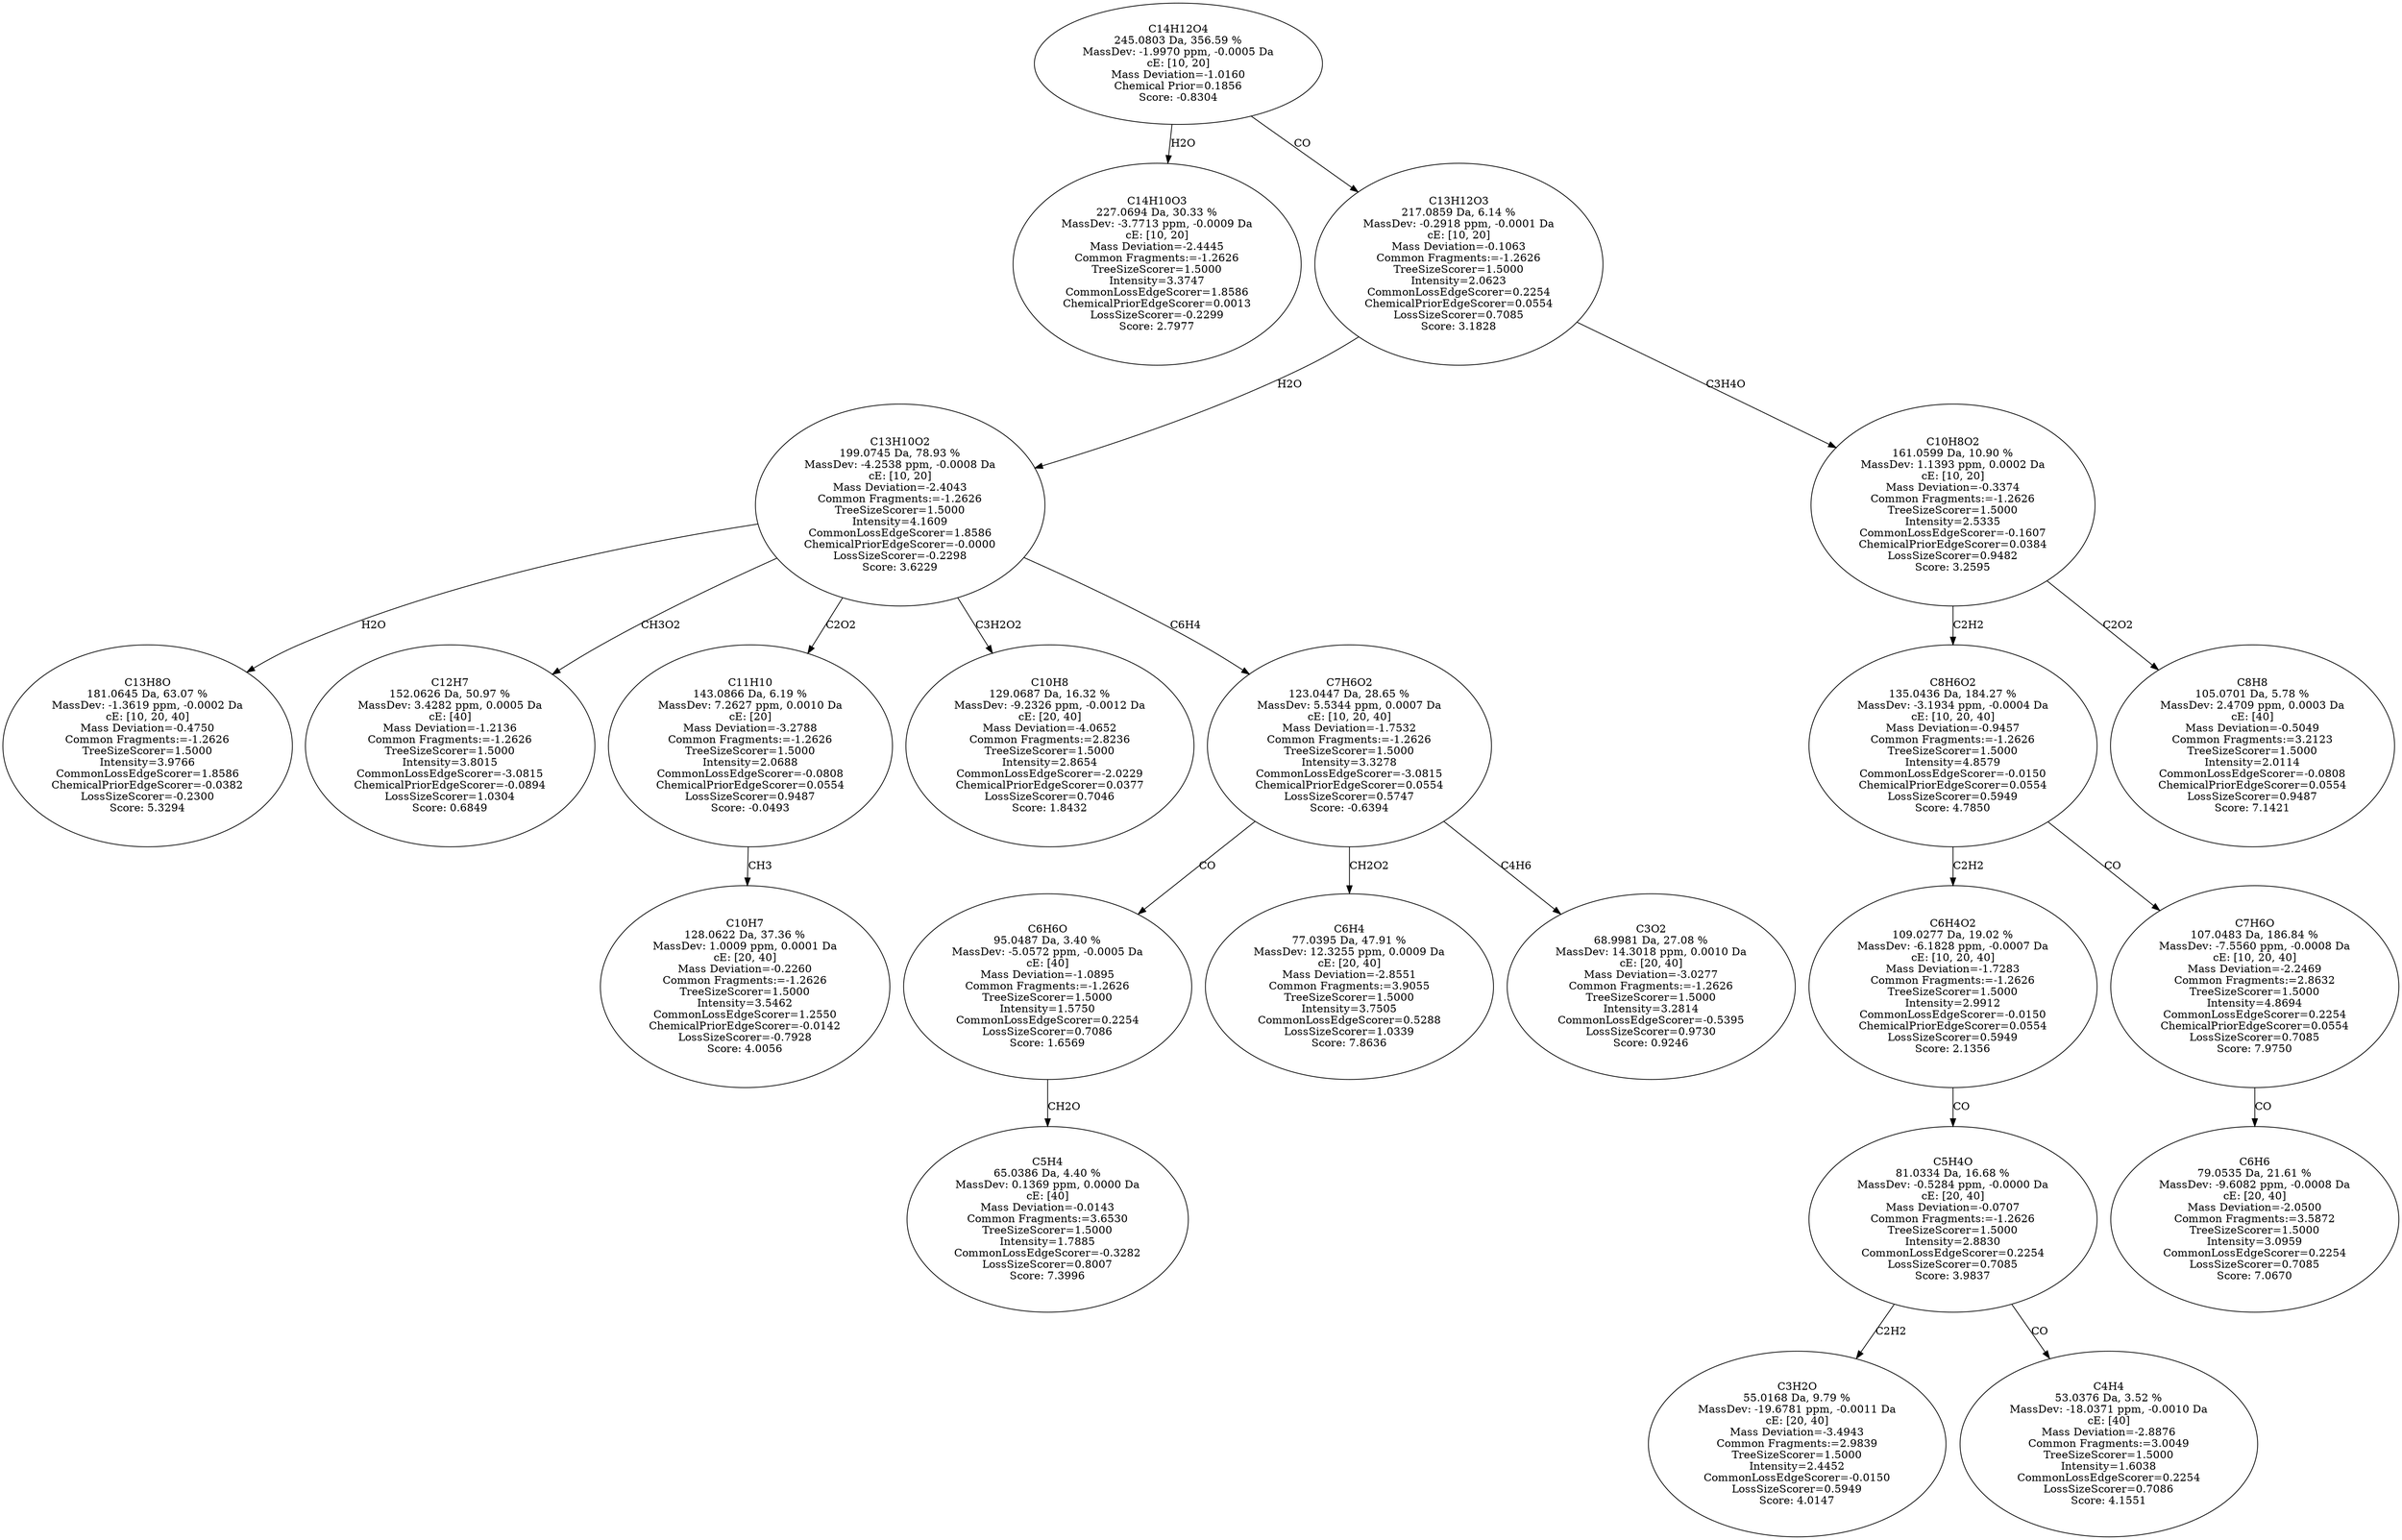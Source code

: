 strict digraph {
v1 [label="C14H10O3\n227.0694 Da, 30.33 %\nMassDev: -3.7713 ppm, -0.0009 Da\ncE: [10, 20]\nMass Deviation=-2.4445\nCommon Fragments:=-1.2626\nTreeSizeScorer=1.5000\nIntensity=3.3747\nCommonLossEdgeScorer=1.8586\nChemicalPriorEdgeScorer=0.0013\nLossSizeScorer=-0.2299\nScore: 2.7977"];
v2 [label="C13H8O\n181.0645 Da, 63.07 %\nMassDev: -1.3619 ppm, -0.0002 Da\ncE: [10, 20, 40]\nMass Deviation=-0.4750\nCommon Fragments:=-1.2626\nTreeSizeScorer=1.5000\nIntensity=3.9766\nCommonLossEdgeScorer=1.8586\nChemicalPriorEdgeScorer=-0.0382\nLossSizeScorer=-0.2300\nScore: 5.3294"];
v3 [label="C12H7\n152.0626 Da, 50.97 %\nMassDev: 3.4282 ppm, 0.0005 Da\ncE: [40]\nMass Deviation=-1.2136\nCommon Fragments:=-1.2626\nTreeSizeScorer=1.5000\nIntensity=3.8015\nCommonLossEdgeScorer=-3.0815\nChemicalPriorEdgeScorer=-0.0894\nLossSizeScorer=1.0304\nScore: 0.6849"];
v4 [label="C10H7\n128.0622 Da, 37.36 %\nMassDev: 1.0009 ppm, 0.0001 Da\ncE: [20, 40]\nMass Deviation=-0.2260\nCommon Fragments:=-1.2626\nTreeSizeScorer=1.5000\nIntensity=3.5462\nCommonLossEdgeScorer=1.2550\nChemicalPriorEdgeScorer=-0.0142\nLossSizeScorer=-0.7928\nScore: 4.0056"];
v5 [label="C11H10\n143.0866 Da, 6.19 %\nMassDev: 7.2627 ppm, 0.0010 Da\ncE: [20]\nMass Deviation=-3.2788\nCommon Fragments:=-1.2626\nTreeSizeScorer=1.5000\nIntensity=2.0688\nCommonLossEdgeScorer=-0.0808\nChemicalPriorEdgeScorer=0.0554\nLossSizeScorer=0.9487\nScore: -0.0493"];
v6 [label="C10H8\n129.0687 Da, 16.32 %\nMassDev: -9.2326 ppm, -0.0012 Da\ncE: [20, 40]\nMass Deviation=-4.0652\nCommon Fragments:=2.8236\nTreeSizeScorer=1.5000\nIntensity=2.8654\nCommonLossEdgeScorer=-2.0229\nChemicalPriorEdgeScorer=0.0377\nLossSizeScorer=0.7046\nScore: 1.8432"];
v7 [label="C5H4\n65.0386 Da, 4.40 %\nMassDev: 0.1369 ppm, 0.0000 Da\ncE: [40]\nMass Deviation=-0.0143\nCommon Fragments:=3.6530\nTreeSizeScorer=1.5000\nIntensity=1.7885\nCommonLossEdgeScorer=-0.3282\nLossSizeScorer=0.8007\nScore: 7.3996"];
v8 [label="C6H6O\n95.0487 Da, 3.40 %\nMassDev: -5.0572 ppm, -0.0005 Da\ncE: [40]\nMass Deviation=-1.0895\nCommon Fragments:=-1.2626\nTreeSizeScorer=1.5000\nIntensity=1.5750\nCommonLossEdgeScorer=0.2254\nLossSizeScorer=0.7086\nScore: 1.6569"];
v9 [label="C6H4\n77.0395 Da, 47.91 %\nMassDev: 12.3255 ppm, 0.0009 Da\ncE: [20, 40]\nMass Deviation=-2.8551\nCommon Fragments:=3.9055\nTreeSizeScorer=1.5000\nIntensity=3.7505\nCommonLossEdgeScorer=0.5288\nLossSizeScorer=1.0339\nScore: 7.8636"];
v10 [label="C3O2\n68.9981 Da, 27.08 %\nMassDev: 14.3018 ppm, 0.0010 Da\ncE: [20, 40]\nMass Deviation=-3.0277\nCommon Fragments:=-1.2626\nTreeSizeScorer=1.5000\nIntensity=3.2814\nCommonLossEdgeScorer=-0.5395\nLossSizeScorer=0.9730\nScore: 0.9246"];
v11 [label="C7H6O2\n123.0447 Da, 28.65 %\nMassDev: 5.5344 ppm, 0.0007 Da\ncE: [10, 20, 40]\nMass Deviation=-1.7532\nCommon Fragments:=-1.2626\nTreeSizeScorer=1.5000\nIntensity=3.3278\nCommonLossEdgeScorer=-3.0815\nChemicalPriorEdgeScorer=0.0554\nLossSizeScorer=0.5747\nScore: -0.6394"];
v12 [label="C13H10O2\n199.0745 Da, 78.93 %\nMassDev: -4.2538 ppm, -0.0008 Da\ncE: [10, 20]\nMass Deviation=-2.4043\nCommon Fragments:=-1.2626\nTreeSizeScorer=1.5000\nIntensity=4.1609\nCommonLossEdgeScorer=1.8586\nChemicalPriorEdgeScorer=-0.0000\nLossSizeScorer=-0.2298\nScore: 3.6229"];
v13 [label="C3H2O\n55.0168 Da, 9.79 %\nMassDev: -19.6781 ppm, -0.0011 Da\ncE: [20, 40]\nMass Deviation=-3.4943\nCommon Fragments:=2.9839\nTreeSizeScorer=1.5000\nIntensity=2.4452\nCommonLossEdgeScorer=-0.0150\nLossSizeScorer=0.5949\nScore: 4.0147"];
v14 [label="C4H4\n53.0376 Da, 3.52 %\nMassDev: -18.0371 ppm, -0.0010 Da\ncE: [40]\nMass Deviation=-2.8876\nCommon Fragments:=3.0049\nTreeSizeScorer=1.5000\nIntensity=1.6038\nCommonLossEdgeScorer=0.2254\nLossSizeScorer=0.7086\nScore: 4.1551"];
v15 [label="C5H4O\n81.0334 Da, 16.68 %\nMassDev: -0.5284 ppm, -0.0000 Da\ncE: [20, 40]\nMass Deviation=-0.0707\nCommon Fragments:=-1.2626\nTreeSizeScorer=1.5000\nIntensity=2.8830\nCommonLossEdgeScorer=0.2254\nLossSizeScorer=0.7085\nScore: 3.9837"];
v16 [label="C6H4O2\n109.0277 Da, 19.02 %\nMassDev: -6.1828 ppm, -0.0007 Da\ncE: [10, 20, 40]\nMass Deviation=-1.7283\nCommon Fragments:=-1.2626\nTreeSizeScorer=1.5000\nIntensity=2.9912\nCommonLossEdgeScorer=-0.0150\nChemicalPriorEdgeScorer=0.0554\nLossSizeScorer=0.5949\nScore: 2.1356"];
v17 [label="C6H6\n79.0535 Da, 21.61 %\nMassDev: -9.6082 ppm, -0.0008 Da\ncE: [20, 40]\nMass Deviation=-2.0500\nCommon Fragments:=3.5872\nTreeSizeScorer=1.5000\nIntensity=3.0959\nCommonLossEdgeScorer=0.2254\nLossSizeScorer=0.7085\nScore: 7.0670"];
v18 [label="C7H6O\n107.0483 Da, 186.84 %\nMassDev: -7.5560 ppm, -0.0008 Da\ncE: [10, 20, 40]\nMass Deviation=-2.2469\nCommon Fragments:=2.8632\nTreeSizeScorer=1.5000\nIntensity=4.8694\nCommonLossEdgeScorer=0.2254\nChemicalPriorEdgeScorer=0.0554\nLossSizeScorer=0.7085\nScore: 7.9750"];
v19 [label="C8H6O2\n135.0436 Da, 184.27 %\nMassDev: -3.1934 ppm, -0.0004 Da\ncE: [10, 20, 40]\nMass Deviation=-0.9457\nCommon Fragments:=-1.2626\nTreeSizeScorer=1.5000\nIntensity=4.8579\nCommonLossEdgeScorer=-0.0150\nChemicalPriorEdgeScorer=0.0554\nLossSizeScorer=0.5949\nScore: 4.7850"];
v20 [label="C8H8\n105.0701 Da, 5.78 %\nMassDev: 2.4709 ppm, 0.0003 Da\ncE: [40]\nMass Deviation=-0.5049\nCommon Fragments:=3.2123\nTreeSizeScorer=1.5000\nIntensity=2.0114\nCommonLossEdgeScorer=-0.0808\nChemicalPriorEdgeScorer=0.0554\nLossSizeScorer=0.9487\nScore: 7.1421"];
v21 [label="C10H8O2\n161.0599 Da, 10.90 %\nMassDev: 1.1393 ppm, 0.0002 Da\ncE: [10, 20]\nMass Deviation=-0.3374\nCommon Fragments:=-1.2626\nTreeSizeScorer=1.5000\nIntensity=2.5335\nCommonLossEdgeScorer=-0.1607\nChemicalPriorEdgeScorer=0.0384\nLossSizeScorer=0.9482\nScore: 3.2595"];
v22 [label="C13H12O3\n217.0859 Da, 6.14 %\nMassDev: -0.2918 ppm, -0.0001 Da\ncE: [10, 20]\nMass Deviation=-0.1063\nCommon Fragments:=-1.2626\nTreeSizeScorer=1.5000\nIntensity=2.0623\nCommonLossEdgeScorer=0.2254\nChemicalPriorEdgeScorer=0.0554\nLossSizeScorer=0.7085\nScore: 3.1828"];
v23 [label="C14H12O4\n245.0803 Da, 356.59 %\nMassDev: -1.9970 ppm, -0.0005 Da\ncE: [10, 20]\nMass Deviation=-1.0160\nChemical Prior=0.1856\nScore: -0.8304"];
v23 -> v1 [label="H2O"];
v12 -> v2 [label="H2O"];
v12 -> v3 [label="CH3O2"];
v5 -> v4 [label="CH3"];
v12 -> v5 [label="C2O2"];
v12 -> v6 [label="C3H2O2"];
v8 -> v7 [label="CH2O"];
v11 -> v8 [label="CO"];
v11 -> v9 [label="CH2O2"];
v11 -> v10 [label="C4H6"];
v12 -> v11 [label="C6H4"];
v22 -> v12 [label="H2O"];
v15 -> v13 [label="C2H2"];
v15 -> v14 [label="CO"];
v16 -> v15 [label="CO"];
v19 -> v16 [label="C2H2"];
v18 -> v17 [label="CO"];
v19 -> v18 [label="CO"];
v21 -> v19 [label="C2H2"];
v21 -> v20 [label="C2O2"];
v22 -> v21 [label="C3H4O"];
v23 -> v22 [label="CO"];
}